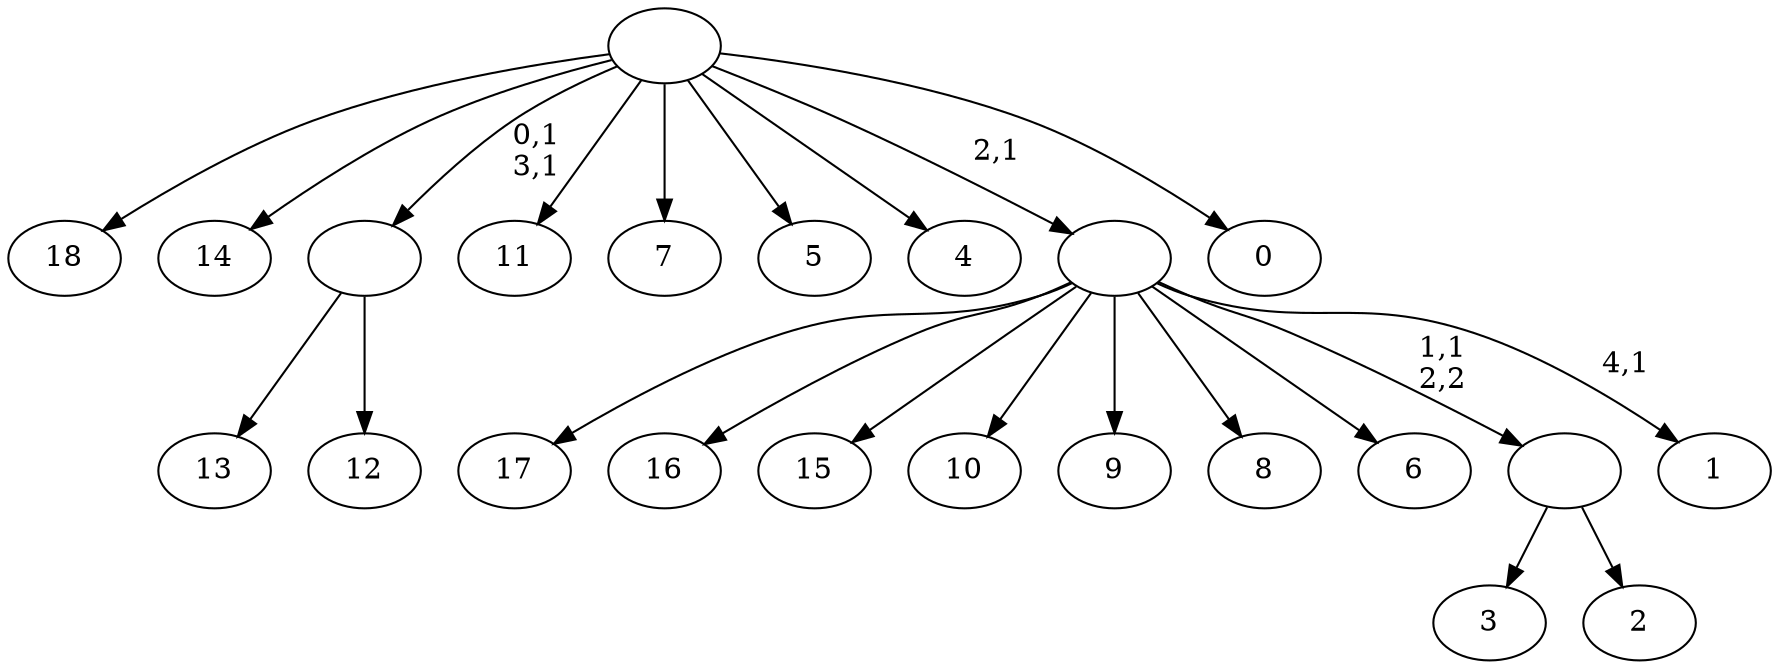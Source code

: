 digraph T {
	24 [label="18"]
	23 [label="17"]
	22 [label="16"]
	21 [label="15"]
	20 [label="14"]
	19 [label="13"]
	18 [label="12"]
	17 [label=""]
	15 [label="11"]
	14 [label="10"]
	13 [label="9"]
	12 [label="8"]
	11 [label="7"]
	10 [label="6"]
	9 [label="5"]
	8 [label="4"]
	7 [label="3"]
	6 [label="2"]
	5 [label=""]
	4 [label="1"]
	2 [label=""]
	1 [label="0"]
	0 [label=""]
	17 -> 19 [label=""]
	17 -> 18 [label=""]
	5 -> 7 [label=""]
	5 -> 6 [label=""]
	2 -> 4 [label="4,1"]
	2 -> 23 [label=""]
	2 -> 22 [label=""]
	2 -> 21 [label=""]
	2 -> 14 [label=""]
	2 -> 13 [label=""]
	2 -> 12 [label=""]
	2 -> 10 [label=""]
	2 -> 5 [label="1,1\n2,2"]
	0 -> 17 [label="0,1\n3,1"]
	0 -> 24 [label=""]
	0 -> 20 [label=""]
	0 -> 15 [label=""]
	0 -> 11 [label=""]
	0 -> 9 [label=""]
	0 -> 8 [label=""]
	0 -> 2 [label="2,1"]
	0 -> 1 [label=""]
}
